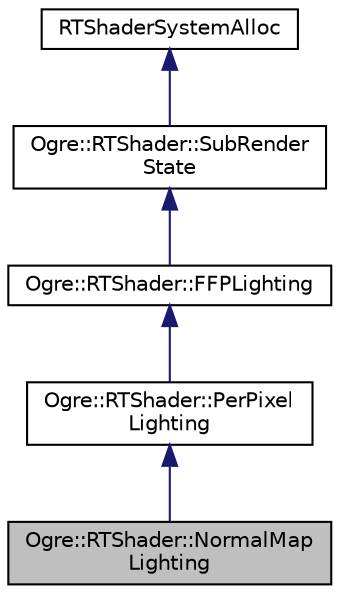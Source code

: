 digraph "Ogre::RTShader::NormalMapLighting"
{
  bgcolor="transparent";
  edge [fontname="Helvetica",fontsize="10",labelfontname="Helvetica",labelfontsize="10"];
  node [fontname="Helvetica",fontsize="10",shape=record];
  Node0 [label="Ogre::RTShader::NormalMap\lLighting",height=0.2,width=0.4,color="black", fillcolor="grey75", style="filled", fontcolor="black"];
  Node1 -> Node0 [dir="back",color="midnightblue",fontsize="10",style="solid",fontname="Helvetica"];
  Node1 [label="Ogre::RTShader::PerPixel\lLighting",height=0.2,width=0.4,color="black",URL="$class_ogre_1_1_r_t_shader_1_1_per_pixel_lighting.html",tooltip="Per pixel Lighting extension sub render state implementation. "];
  Node2 -> Node1 [dir="back",color="midnightblue",fontsize="10",style="solid",fontname="Helvetica"];
  Node2 [label="Ogre::RTShader::FFPLighting",height=0.2,width=0.4,color="black",URL="$class_ogre_1_1_r_t_shader_1_1_f_f_p_lighting.html",tooltip="Lighting sub render state implementation of the Fixed Function Pipeline. "];
  Node3 -> Node2 [dir="back",color="midnightblue",fontsize="10",style="solid",fontname="Helvetica"];
  Node3 [label="Ogre::RTShader::SubRender\lState",height=0.2,width=0.4,color="black",URL="$class_ogre_1_1_r_t_shader_1_1_sub_render_state.html",tooltip="This class is the base interface of sub part from a shader based rendering pipeline. "];
  Node4 -> Node3 [dir="back",color="midnightblue",fontsize="10",style="solid",fontname="Helvetica"];
  Node4 [label="RTShaderSystemAlloc",height=0.2,width=0.4,color="black",URL="$class_ogre_1_1_allocated_object.html"];
}
